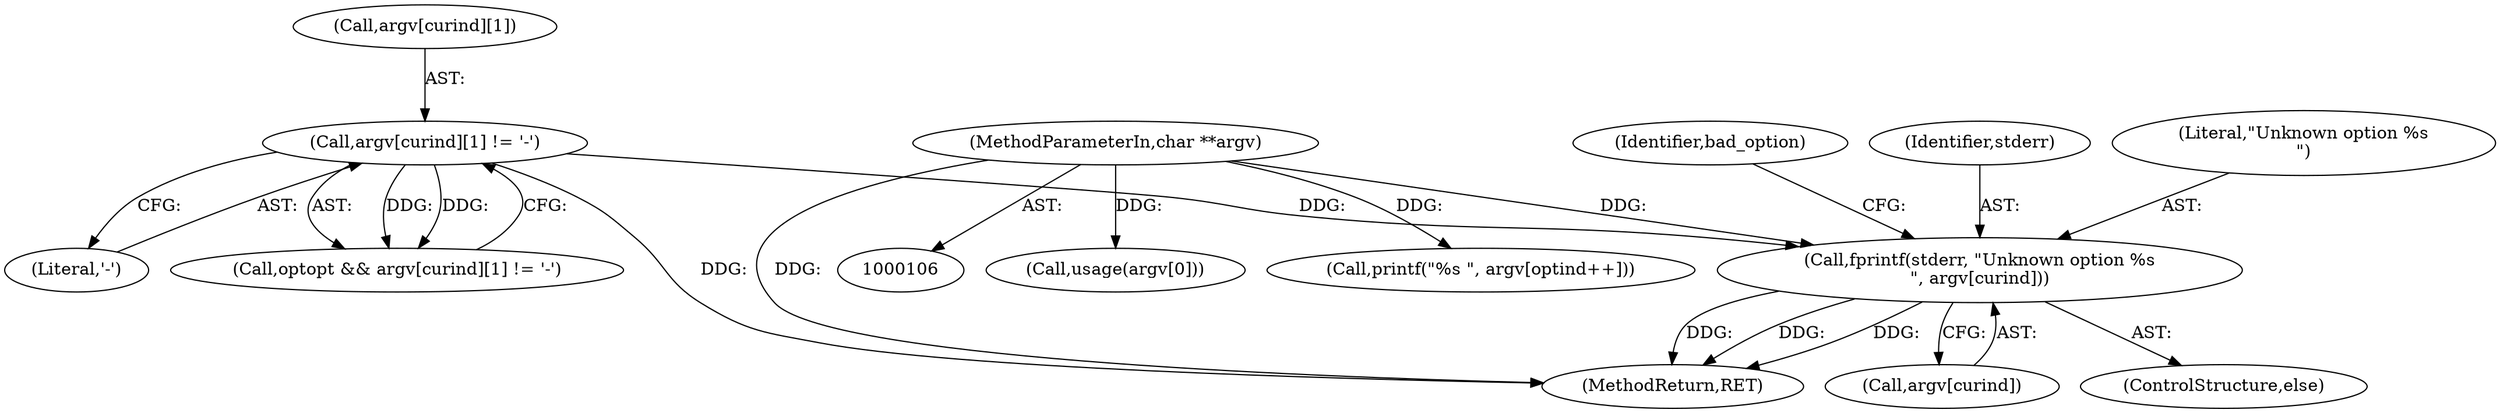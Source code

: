 digraph "0_keepalived_04f2d32871bb3b11d7dc024039952f2fe2750306@API" {
"1000675" [label="(Call,fprintf(stderr, \"Unknown option %s\n\", argv[curind]))"];
"1000663" [label="(Call,argv[curind][1] != '-')"];
"1000108" [label="(MethodParameterIn,char **argv)"];
"1000682" [label="(Identifier,bad_option)"];
"1000663" [label="(Call,argv[curind][1] != '-')"];
"1000675" [label="(Call,fprintf(stderr, \"Unknown option %s\n\", argv[curind]))"];
"1000676" [label="(Identifier,stderr)"];
"1000674" [label="(ControlStructure,else)"];
"1000664" [label="(Call,argv[curind][1])"];
"1000257" [label="(Call,usage(argv[0]))"];
"1000669" [label="(Literal,'-')"];
"1000661" [label="(Call,optopt && argv[curind][1] != '-')"];
"1000731" [label="(Call,printf(\"%s \", argv[optind++]))"];
"1000108" [label="(MethodParameterIn,char **argv)"];
"1000677" [label="(Literal,\"Unknown option %s\n\")"];
"1000745" [label="(MethodReturn,RET)"];
"1000678" [label="(Call,argv[curind])"];
"1000675" -> "1000674"  [label="AST: "];
"1000675" -> "1000678"  [label="CFG: "];
"1000676" -> "1000675"  [label="AST: "];
"1000677" -> "1000675"  [label="AST: "];
"1000678" -> "1000675"  [label="AST: "];
"1000682" -> "1000675"  [label="CFG: "];
"1000675" -> "1000745"  [label="DDG: "];
"1000675" -> "1000745"  [label="DDG: "];
"1000675" -> "1000745"  [label="DDG: "];
"1000663" -> "1000675"  [label="DDG: "];
"1000108" -> "1000675"  [label="DDG: "];
"1000663" -> "1000661"  [label="AST: "];
"1000663" -> "1000669"  [label="CFG: "];
"1000664" -> "1000663"  [label="AST: "];
"1000669" -> "1000663"  [label="AST: "];
"1000661" -> "1000663"  [label="CFG: "];
"1000663" -> "1000745"  [label="DDG: "];
"1000663" -> "1000661"  [label="DDG: "];
"1000663" -> "1000661"  [label="DDG: "];
"1000108" -> "1000106"  [label="AST: "];
"1000108" -> "1000745"  [label="DDG: "];
"1000108" -> "1000257"  [label="DDG: "];
"1000108" -> "1000731"  [label="DDG: "];
}
